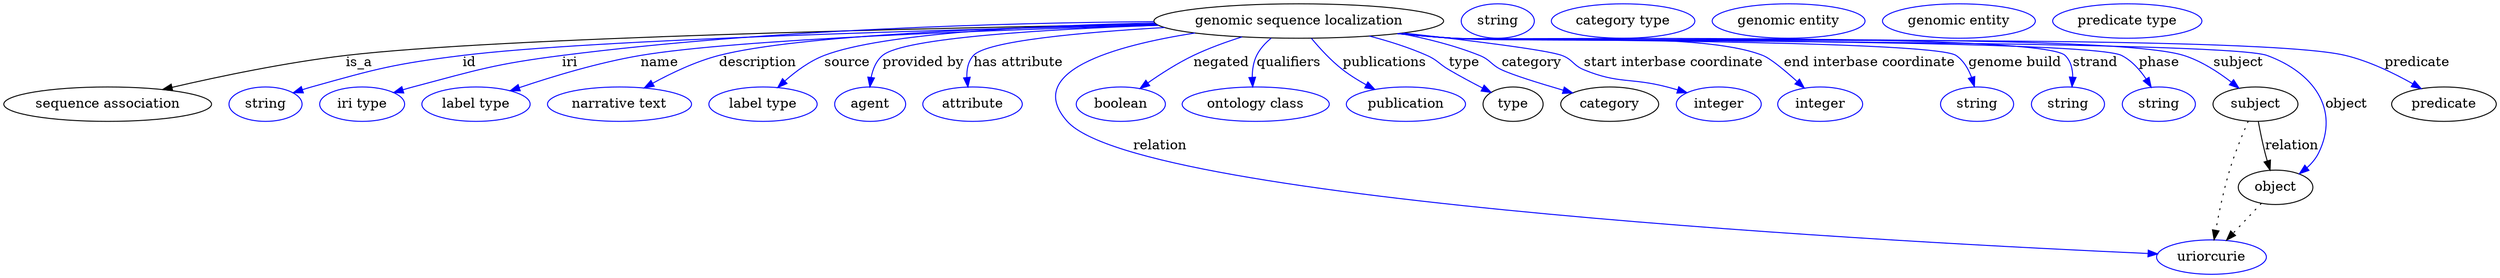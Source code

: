 digraph {
	graph [bb="0,0,2124.4,283"];
	node [label="\N"];
	"genomic sequence localization"	[height=0.5,
		label="genomic sequence localization",
		pos="1114.5,265",
		width=3.3219];
	"sequence association"	[height=0.5,
		pos="84.493,178",
		width=2.347];
	"genomic sequence localization" -> "sequence association"	[label=is_a,
		lp="300.49,221.5",
		pos="e,130.8,193.07 996.7,261.86 802.25,257.84 422.38,247.84 289.49,229 238.39,221.76 181.45,207.34 140.57,195.84"];
	id	[color=blue,
		height=0.5,
		label=string,
		pos="217.49,178",
		width=0.84854];
	"genomic sequence localization" -> id	[color=blue,
		label=id,
		lp="397.99,221.5",
		pos="e,240.94,189.71 997.79,261.06 824.06,256.21 505.74,245.43 392.49,229 331.37,220.13 316.11,215.48 257.49,196 255.11,195.21 252.67,\
194.34 250.24,193.42",
		style=solid];
	iri	[color=blue,
		height=0.5,
		label="iri type",
		pos="302.49,178",
		width=1.011];
	"genomic sequence localization" -> iri	[color=blue,
		label=iri,
		lp="482.99,221.5",
		pos="e,330.56,189.89 994.71,264.46 865.94,263.31 655.59,256.72 476.49,229 418.43,220.01 404.56,213.54 348.49,196 345.75,195.14 342.93,\
194.22 340.1,193.25",
		style=solid];
	name	[color=blue,
		height=0.5,
		label="label type",
		pos="402.49,178",
		width=1.2638];
	"genomic sequence localization" -> name	[color=blue,
		label=name,
		lp="560.99,221.5",
		pos="e,431.68,191.88 998.47,260.62 857.77,255.87 629.05,245.84 545.49,229 509.17,221.68 469.51,207.27 441.2,195.8",
		style=solid];
	description	[color=blue,
		height=0.5,
		label="narrative text",
		pos="523.49,178",
		width=1.6068];
	"genomic sequence localization" -> description	[color=blue,
		label=description,
		lp="644.99,221.5",
		pos="e,545.84,194.89 996.83,261.58 872.02,257.99 683.52,249.31 614.49,229 593.34,222.77 571.62,211.08 554.71,200.57",
		style=solid];
	source	[color=blue,
		height=0.5,
		label="label type",
		pos="644.49,178",
		width=1.2638];
	"genomic sequence localization" -> source	[color=blue,
		label=source,
		lp="719.49,221.5",
		pos="e,658.1,195.56 996.32,262.15 893.39,259.06 752.81,250.84 701.49,229 687.79,223.17 675.06,212.72 665.13,202.88",
		style=solid];
	"provided by"	[color=blue,
		height=0.5,
		label=agent,
		pos="737.49,178",
		width=0.83048];
	"genomic sequence localization" -> "provided by"	[color=blue,
		label="provided by",
		lp="783.49,221.5",
		pos="e,737.27,196.44 1000.4,259.53 900.8,254.58 769.36,245.09 750.49,229 743.89,223.37 740.43,214.86 738.66,206.45",
		style=solid];
	"has attribute"	[color=blue,
		height=0.5,
		label=attribute,
		pos="825.49,178",
		width=1.1193];
	"genomic sequence localization" -> "has attribute"	[color=blue,
		label="has attribute",
		lp="859.99,221.5",
		pos="e,820.73,195.88 1005.5,257.58 929.19,251.94 838.71,242.52 826.49,229 820.93,222.84 819.38,214.31 819.62,206.03",
		style=solid];
	relation	[color=blue,
		height=0.5,
		label=uriorcurie,
		pos="1874.5,18",
		width=1.2638];
	"genomic sequence localization" -> relation	[color=blue,
		label=relation,
		lp="1005.5,134.5",
		pos="e,1830.1,22.139 1034.5,251.52 961.57,236.8 870.97,208.05 912.49,160 972.53,90.518 1625.6,37.28 1820.1,22.875",
		style=solid];
	negated	[color=blue,
		height=0.5,
		label=boolean,
		pos="959.49,178",
		width=1.0652];
	"genomic sequence localization" -> negated	[color=blue,
		label=negated,
		lp="1050,221.5",
		pos="e,977.71,194.08 1069.8,248.17 1056.2,242.74 1041.5,236.2 1028.5,229 1013.7,220.77 998.3,209.9 985.84,200.39",
		style=solid];
	qualifiers	[color=blue,
		height=0.5,
		label="ontology class",
		pos="1077.5,178",
		width=1.7151];
	"genomic sequence localization" -> qualifiers	[color=blue,
		label=qualifiers,
		lp="1104,221.5",
		pos="e,1074.7,196.35 1091.9,247.29 1086.5,242.08 1081.5,235.88 1078.5,229 1075.5,222.07 1074.4,214.08 1074.3,206.54",
		style=solid];
	publications	[color=blue,
		height=0.5,
		label=publication,
		pos="1207.5,178",
		width=1.3902];
	"genomic sequence localization" -> publications	[color=blue,
		label=publications,
		lp="1186,221.5",
		pos="e,1181,193.27 1125.1,247.03 1132.1,236.73 1141.9,223.74 1152.5,214 1158.5,208.5 1165.4,203.34 1172.3,198.75",
		style=solid];
	type	[height=0.5,
		pos="1302.5,178",
		width=0.75];
	"genomic sequence localization" -> type	[color=blue,
		label=type,
		lp="1254.5,221.5",
		pos="e,1282.6,190.26 1168.7,248.86 1185.3,243.44 1203.5,236.73 1219.5,229 1230.5,223.69 1232.1,220.41 1242.5,214 1252.6,207.74 1263.9,\
201.11 1273.9,195.31",
		style=solid];
	category	[height=0.5,
		pos="1388.5,178",
		width=1.1374];
	"genomic sequence localization" -> category	[color=blue,
		label=category,
		lp="1313,221.5",
		pos="e,1357.1,189.67 1193.1,251.4 1217.2,246.09 1243.4,238.8 1266.5,229 1277.7,224.22 1278.6,219.41 1289.5,214 1295.1,211.25 1322.8,201.49 \
1347.5,192.98",
		style=solid];
	"start interbase coordinate"	[color=blue,
		height=0.5,
		label=integer,
		pos="1482.5,178",
		width=0.97491];
	"genomic sequence localization" -> "start interbase coordinate"	[color=blue,
		label="start interbase coordinate",
		lp="1428,221.5",
		pos="e,1455.7,190.05 1199.7,252.32 1256.7,244.2 1323.6,233.97 1336.5,229 1347.9,224.62 1348.3,218.76 1359.5,214 1392.6,199.94 1404.1,\
206.52 1438.5,196 1441,195.22 1443.7,194.36 1446.3,193.46",
		style=solid];
	"end interbase coordinate"	[color=blue,
		height=0.5,
		label=integer,
		pos="1570.5,178",
		width=0.97491];
	"genomic sequence localization" -> "end interbase coordinate"	[color=blue,
		label="end interbase coordinate",
		lp="1584,221.5",
		pos="e,1550,193 1198.4,252.11 1213.1,250.24 1228.2,248.45 1242.5,247 1298.8,241.27 1443,247.47 1496.5,229 1497.8,228.54 1521.5,212.51 \
1541.7,198.72",
		style=solid];
	"genome build"	[color=blue,
		height=0.5,
		label=string,
		pos="1672.5,178",
		width=0.84854];
	"genomic sequence localization" -> "genome build"	[color=blue,
		label="genome build",
		lp="1702.5,221.5",
		pos="e,1670.4,196.32 1197,251.95 1212.1,250.06 1227.8,248.3 1242.5,247 1287.9,242.99 1615.3,255.39 1652.5,229 1660.1,223.63 1664.8,214.92 \
1667.7,206.26",
		style=solid];
	strand	[color=blue,
		height=0.5,
		label=string,
		pos="1751.5,178",
		width=0.84854];
	"genomic sequence localization" -> strand	[color=blue,
		label=strand,
		lp="1770.5,221.5",
		pos="e,1754.2,196.4 1196.6,251.9 1211.9,250 1227.6,248.25 1242.5,247 1270.3,244.66 1723.8,247.69 1744.5,229 1750.8,223.32 1753.3,214.8 \
1754,206.4",
		style=solid];
	phase	[color=blue,
		height=0.5,
		label=string,
		pos="1830.5,178",
		width=0.84854];
	"genomic sequence localization" -> phase	[color=blue,
		label=phase,
		lp="1825,221.5",
		pos="e,1822.5,195.7 1196.6,251.86 1211.9,249.96 1227.6,248.23 1242.5,247 1303.3,241.98 1737.1,256.67 1791.5,229 1802.2,223.57 1810.8,\
213.74 1817.2,204.22",
		style=solid];
	subject	[height=0.5,
		pos="1914.5,178",
		width=0.99297];
	"genomic sequence localization" -> subject	[color=blue,
		label=subject,
		lp="1894,221.5",
		pos="e,1898.8,194.42 1196.3,251.87 1211.6,249.96 1227.5,248.21 1242.5,247 1309.2,241.59 1781.1,250.37 1844.5,229 1861.7,223.21 1878.3,\
211.67 1891,201.13",
		style=solid];
	object	[height=0.5,
		pos="1934.5,91",
		width=0.9027];
	"genomic sequence localization" -> object	[color=blue,
		label=object,
		lp="1986.5,178",
		pos="e,1954.8,105.33 1196.3,251.83 1211.6,249.92 1227.5,248.19 1242.5,247 1317.3,241.05 1846.9,254.47 1917.5,229 1960.5,213.47 1967.1,\
187.43 1972.5,142 1973.3,135.38 1975.2,133.11 1972.5,127 1970.1,121.53 1966.4,116.53 1962.2,112.14",
		style=solid];
	predicate	[height=0.5,
		pos="2081.5,178",
		width=1.1916];
	"genomic sequence localization" -> predicate	[color=blue,
		label=predicate,
		lp="2058.5,221.5",
		pos="e,2062.9,194.47 1196.3,251.79 1211.6,249.89 1227.5,248.17 1242.5,247 1326.5,240.44 1919.7,252.96 2000.5,229 2020.1,223.19 2039.7,\
211.31 2054.7,200.6",
		style=solid];
	association_type	[color=blue,
		height=0.5,
		label=string,
		pos="1282.5,265",
		width=0.84854];
	association_category	[color=blue,
		height=0.5,
		label="category type",
		pos="1389.5,265",
		width=1.6249];
	subject -> relation	[pos="e,1877.6,36.027 1908.8,160.08 1904.3,146.39 1898.1,126.58 1893.5,109 1888.1,88.036 1883,64.025 1879.5,46.079",
		style=dotted];
	subject -> object	[label=relation,
		lp="1947.5,134.5",
		pos="e,1930.5,108.89 1918.5,159.8 1921.3,148.09 1925,132.34 1928.1,118.97"];
	"genomic sequence localization_subject"	[color=blue,
		height=0.5,
		label="genomic entity",
		pos="1529.5,265",
		width=1.7693];
	object -> relation	[pos="e,1888.2,35.205 1921.2,74.243 1913.4,65.088 1903.5,53.364 1894.8,43.074",
		style=dotted];
	"genomic sequence localization_object"	[color=blue,
		height=0.5,
		label="genomic entity",
		pos="1674.5,265",
		width=1.7693];
	"genomic sequence localization_predicate"	[color=blue,
		height=0.5,
		label="predicate type",
		pos="1816.5,265",
		width=1.679];
}
